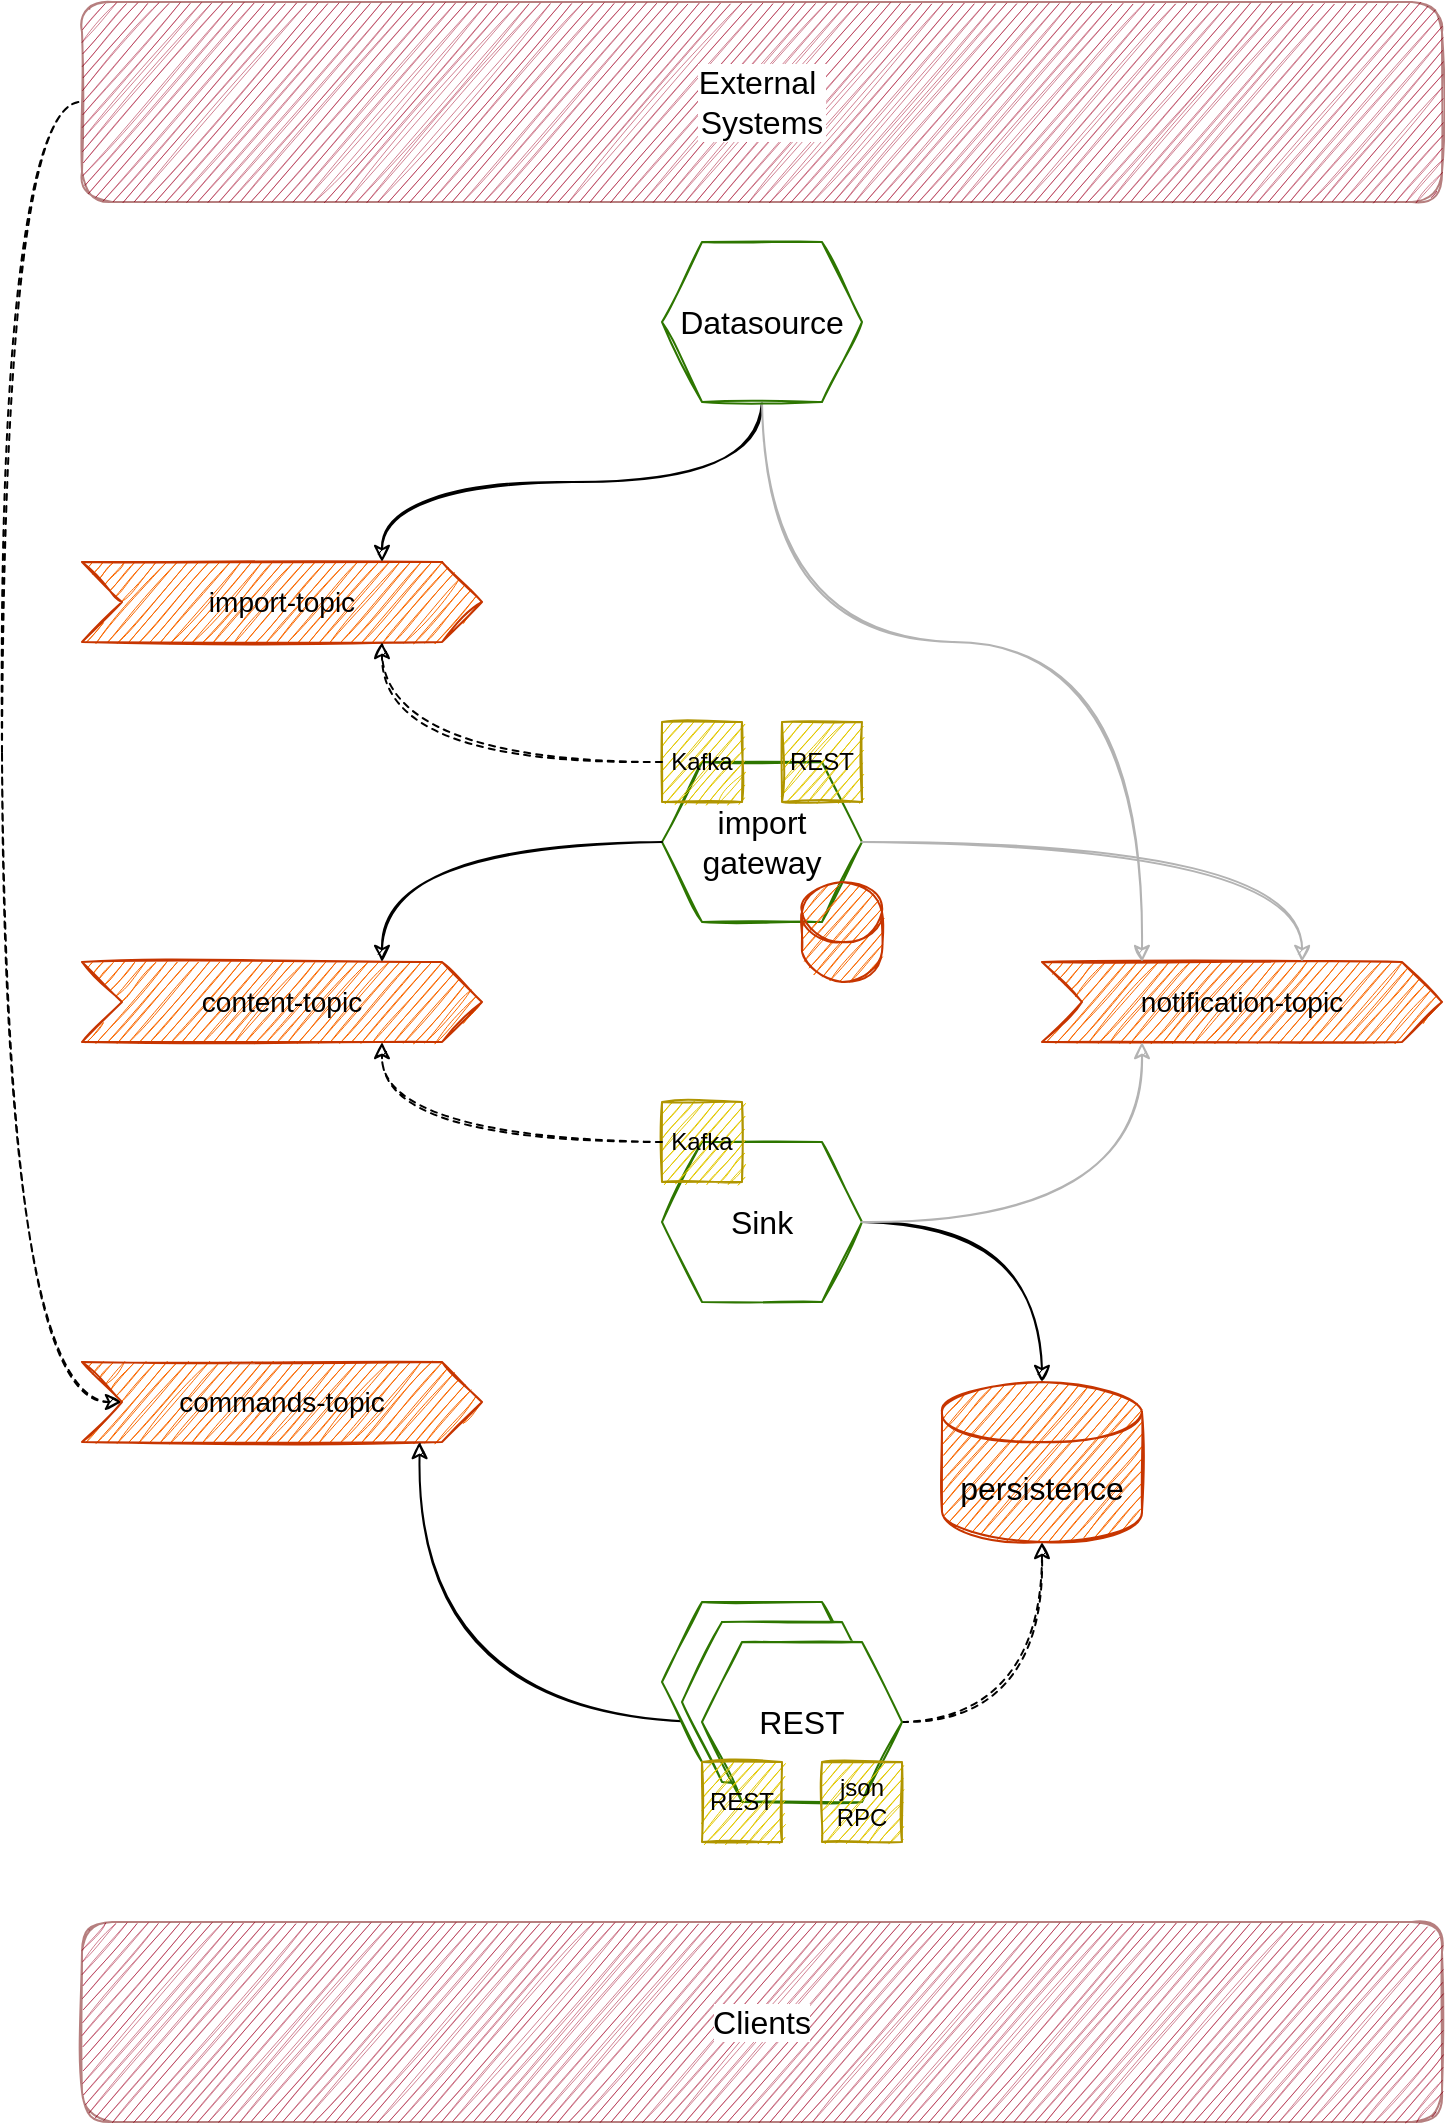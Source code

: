 <mxfile>
    <diagram id="vBiA7Wb-lgVxjecOvZs5" name="Page-1">
        <mxGraphModel dx="1138" dy="777" grid="1" gridSize="10" guides="1" tooltips="1" connect="1" arrows="1" fold="1" page="1" pageScale="1" pageWidth="850" pageHeight="1100" background="#ffffff" math="0" shadow="0">
            <root>
                <mxCell id="0"/>
                <mxCell id="1" parent="0"/>
                <mxCell id="17" value="&lt;font color=&quot;#000000&quot; style=&quot;font-size: 16px&quot;&gt;persistence&lt;/font&gt;" style="shape=cylinder3;whiteSpace=wrap;html=1;boundedLbl=1;backgroundOutline=1;size=15;rounded=0;glass=0;fillColor=#fa6800;fontColor=#ffffff;strokeColor=#C73500;sketch=1;" parent="1" vertex="1">
                    <mxGeometry x="510" y="710" width="100" height="80" as="geometry"/>
                </mxCell>
                <mxCell id="18" value="" style="group;sketch=1;" parent="1" vertex="1" connectable="0">
                    <mxGeometry x="360" y="380" width="120" height="130" as="geometry"/>
                </mxCell>
                <mxCell id="12" value="&lt;font color=&quot;#000000&quot; style=&quot;font-size: 16px&quot;&gt;import&lt;br&gt;gateway&lt;br&gt;&lt;/font&gt;" style="shape=hexagon;perimeter=hexagonPerimeter2;whiteSpace=wrap;html=1;fixedSize=1;strokeColor=#2D7600;fontColor=#ffffff;fillColor=#FFFFFF;sketch=1;" parent="18" vertex="1">
                    <mxGeometry x="10" y="20" width="100" height="80" as="geometry"/>
                </mxCell>
                <mxCell id="13" value="&lt;font style=&quot;font-size: 12px&quot;&gt;REST&lt;/font&gt;" style="rounded=0;whiteSpace=wrap;html=1;fillColor=#e3c800;strokeColor=#B09500;fontStyle=0;glass=0;fontColor=#000000;sketch=1;" parent="18" vertex="1">
                    <mxGeometry x="70" width="40" height="40" as="geometry"/>
                </mxCell>
                <mxCell id="14" value="&lt;font style=&quot;font-size: 12px&quot;&gt;Kafka&lt;/font&gt;" style="rounded=0;whiteSpace=wrap;html=1;fillColor=#e3c800;strokeColor=#B09500;fontStyle=0;glass=0;fontColor=#000000;sketch=1;" parent="18" vertex="1">
                    <mxGeometry x="10" width="40" height="40" as="geometry"/>
                </mxCell>
                <mxCell id="167" value="" style="shape=cylinder3;whiteSpace=wrap;html=1;boundedLbl=1;backgroundOutline=1;size=15;rounded=0;glass=0;fillColor=#fa6800;fontColor=#ffffff;strokeColor=#C73500;sketch=1;" vertex="1" parent="18">
                    <mxGeometry x="80" y="80" width="40" height="50" as="geometry"/>
                </mxCell>
                <mxCell id="20" value="content-topic" style="shape=step;perimeter=stepPerimeter;whiteSpace=wrap;html=1;fixedSize=1;rounded=0;glass=0;fillColor=#fa6800;strokeColor=#C73500;fontSize=14;fontColor=#000000;sketch=1;" parent="1" vertex="1">
                    <mxGeometry x="80" y="500" width="200" height="40" as="geometry"/>
                </mxCell>
                <mxCell id="24" style="edgeStyle=orthogonalEdgeStyle;curved=1;rounded=0;orthogonalLoop=1;jettySize=auto;html=1;entryX=0.75;entryY=0;entryDx=0;entryDy=0;strokeColor=#000000;fontSize=16;fontColor=#000000;sketch=1;exitX=0;exitY=0.5;exitDx=0;exitDy=0;" parent="1" source="12" target="20" edge="1">
                    <mxGeometry relative="1" as="geometry"/>
                </mxCell>
                <mxCell id="26" value="import-topic" style="shape=step;perimeter=stepPerimeter;whiteSpace=wrap;html=1;fixedSize=1;rounded=0;glass=0;fillColor=#fa6800;strokeColor=#C73500;fontSize=14;fontColor=#000000;sketch=1;" parent="1" vertex="1">
                    <mxGeometry x="80" y="300" width="200" height="40" as="geometry"/>
                </mxCell>
                <mxCell id="44" style="edgeStyle=orthogonalEdgeStyle;curved=1;rounded=0;orthogonalLoop=1;jettySize=auto;html=1;entryX=0.5;entryY=1;entryDx=0;entryDy=0;entryPerimeter=0;strokeColor=#000000;fontSize=14;fontColor=#000000;dashed=1;sketch=1;exitX=1;exitY=0.5;exitDx=0;exitDy=0;" parent="1" source="42" target="17" edge="1">
                    <mxGeometry relative="1" as="geometry"/>
                </mxCell>
                <mxCell id="68" style="edgeStyle=orthogonalEdgeStyle;curved=1;rounded=0;orthogonalLoop=1;jettySize=auto;html=1;entryX=0.5;entryY=0;entryDx=0;entryDy=0;entryPerimeter=0;strokeColor=#000000;fontColor=#000000;sketch=1;exitX=1;exitY=0.5;exitDx=0;exitDy=0;" parent="1" source="86" target="17" edge="1">
                    <mxGeometry relative="1" as="geometry">
                        <mxPoint x="680" y="660" as="sourcePoint"/>
                    </mxGeometry>
                </mxCell>
                <mxCell id="85" value="" style="group;sketch=1;" parent="1" vertex="1" connectable="0">
                    <mxGeometry x="370" y="570" width="100" height="100" as="geometry"/>
                </mxCell>
                <mxCell id="86" value="&lt;font color=&quot;#000000&quot; style=&quot;font-size: 16px&quot;&gt;Sink&lt;br&gt;&lt;/font&gt;" style="shape=hexagon;perimeter=hexagonPerimeter2;whiteSpace=wrap;html=1;fixedSize=1;strokeColor=#2D7600;fontColor=#ffffff;fillColor=#FFFFFF;sketch=1;" parent="85" vertex="1">
                    <mxGeometry y="20" width="100" height="80" as="geometry"/>
                </mxCell>
                <mxCell id="87" value="&lt;font style=&quot;font-size: 12px&quot;&gt;Kafka&lt;/font&gt;" style="rounded=0;whiteSpace=wrap;html=1;fillColor=#e3c800;strokeColor=#B09500;fontStyle=0;glass=0;fontColor=#000000;sketch=1;" parent="85" vertex="1">
                    <mxGeometry width="40" height="40" as="geometry"/>
                </mxCell>
                <mxCell id="95" style="edgeStyle=orthogonalEdgeStyle;curved=1;rounded=0;sketch=1;orthogonalLoop=1;jettySize=auto;html=1;entryX=0.75;entryY=1;entryDx=0;entryDy=0;dashed=1;startArrow=none;startFill=0;strokeColor=#000000;fontColor=#000000;exitX=0;exitY=0.5;exitDx=0;exitDy=0;" parent="1" source="87" target="20" edge="1">
                    <mxGeometry relative="1" as="geometry">
                        <Array as="points">
                            <mxPoint x="230" y="590"/>
                        </Array>
                    </mxGeometry>
                </mxCell>
                <mxCell id="108" value="notification-topic" style="shape=step;perimeter=stepPerimeter;whiteSpace=wrap;html=1;fixedSize=1;rounded=0;glass=0;fillColor=#fa6800;strokeColor=#C73500;fontSize=14;fontColor=#000000;sketch=1;" parent="1" vertex="1">
                    <mxGeometry x="560" y="500" width="200" height="40" as="geometry"/>
                </mxCell>
                <mxCell id="165" style="edgeStyle=orthogonalEdgeStyle;rounded=0;orthogonalLoop=1;jettySize=auto;html=1;entryX=0;entryY=0.5;entryDx=0;entryDy=0;strokeColor=#000000;curved=1;dashed=1;sketch=1;startArrow=classic;startFill=1;endArrow=none;endFill=0;" parent="1" source="115" target="119" edge="1">
                    <mxGeometry relative="1" as="geometry">
                        <Array as="points">
                            <mxPoint x="40" y="720"/>
                            <mxPoint x="40" y="70"/>
                        </Array>
                    </mxGeometry>
                </mxCell>
                <mxCell id="115" value="commands-topic" style="shape=step;perimeter=stepPerimeter;whiteSpace=wrap;html=1;fixedSize=1;rounded=0;glass=0;fillColor=#fa6800;strokeColor=#C73500;fontSize=14;fontColor=#000000;sketch=1;" parent="1" vertex="1">
                    <mxGeometry x="80" y="700" width="200" height="40" as="geometry"/>
                </mxCell>
                <mxCell id="116" style="edgeStyle=orthogonalEdgeStyle;curved=1;rounded=0;sketch=1;orthogonalLoop=1;jettySize=auto;html=1;entryX=0.844;entryY=1;entryDx=0;entryDy=0;entryPerimeter=0;startArrow=none;startFill=0;endArrow=classic;endFill=1;strokeColor=#000000;" parent="1" source="42" target="115" edge="1">
                    <mxGeometry relative="1" as="geometry"/>
                </mxCell>
                <mxCell id="119" value="&lt;font color=&quot;#000000&quot; style=&quot;font-size: 16px&quot;&gt;External&amp;nbsp;&lt;br&gt;Systems&lt;/font&gt;" style="rounded=1;whiteSpace=wrap;html=1;strokeColor=#6F0000;fillColor=#a20025;fontColor=#ffffff;sketch=1;opacity=50;spacing=13;labelBackgroundColor=#ffffff;labelBorderColor=none;spacingTop=0;" parent="1" vertex="1">
                    <mxGeometry x="80" y="20" width="680" height="100" as="geometry"/>
                </mxCell>
                <mxCell id="157" style="edgeStyle=orthogonalEdgeStyle;curved=1;rounded=0;sketch=1;orthogonalLoop=1;jettySize=auto;html=1;entryX=0.75;entryY=0;entryDx=0;entryDy=0;strokeColor=#000000;exitX=0.5;exitY=1;exitDx=0;exitDy=0;" parent="1" source="166" target="26" edge="1">
                    <mxGeometry relative="1" as="geometry">
                        <mxPoint x="413.88" y="260.96" as="sourcePoint"/>
                    </mxGeometry>
                </mxCell>
                <mxCell id="158" style="edgeStyle=orthogonalEdgeStyle;curved=1;rounded=0;sketch=1;orthogonalLoop=1;jettySize=auto;html=1;entryX=0.25;entryY=0;entryDx=0;entryDy=0;strokeColor=#B3B3B3;exitX=0.5;exitY=1;exitDx=0;exitDy=0;" parent="1" source="166" target="108" edge="1">
                    <mxGeometry relative="1" as="geometry">
                        <Array as="points">
                            <mxPoint x="420" y="340"/>
                            <mxPoint x="610" y="340"/>
                        </Array>
                        <mxPoint x="420" y="260" as="sourcePoint"/>
                    </mxGeometry>
                </mxCell>
                <mxCell id="155" style="edgeStyle=orthogonalEdgeStyle;rounded=0;sketch=1;orthogonalLoop=1;jettySize=auto;html=1;exitX=0;exitY=0.5;exitDx=0;exitDy=0;entryX=0.75;entryY=1;entryDx=0;entryDy=0;dashed=1;strokeColor=#000000;curved=1;" parent="1" source="14" target="26" edge="1">
                    <mxGeometry relative="1" as="geometry"/>
                </mxCell>
                <mxCell id="159" style="edgeStyle=orthogonalEdgeStyle;curved=1;rounded=0;sketch=1;orthogonalLoop=1;jettySize=auto;html=1;strokeColor=#B3B3B3;" parent="1" source="12" edge="1">
                    <mxGeometry relative="1" as="geometry">
                        <mxPoint x="690" y="500" as="targetPoint"/>
                    </mxGeometry>
                </mxCell>
                <mxCell id="160" style="edgeStyle=orthogonalEdgeStyle;curved=1;rounded=0;sketch=1;orthogonalLoop=1;jettySize=auto;html=1;entryX=0.25;entryY=1;entryDx=0;entryDy=0;strokeColor=#B3B3B3;" parent="1" source="86" target="108" edge="1">
                    <mxGeometry relative="1" as="geometry"/>
                </mxCell>
                <mxCell id="161" value="&lt;font color=&quot;#000000&quot;&gt;&lt;span style=&quot;font-size: 16px&quot;&gt;Clients&lt;/span&gt;&lt;/font&gt;" style="rounded=1;whiteSpace=wrap;html=1;strokeColor=#6F0000;fillColor=#a20025;fontColor=#ffffff;sketch=1;opacity=50;spacing=13;labelBackgroundColor=#ffffff;labelBorderColor=none;spacingTop=0;" parent="1" vertex="1">
                    <mxGeometry x="80" y="980" width="680" height="100" as="geometry"/>
                </mxCell>
                <mxCell id="162" value="" style="group" parent="1" vertex="1" connectable="0">
                    <mxGeometry x="370" y="820" width="120" height="120" as="geometry"/>
                </mxCell>
                <mxCell id="141" value="" style="shape=hexagon;perimeter=hexagonPerimeter2;whiteSpace=wrap;html=1;fixedSize=1;strokeColor=#2D7600;fontColor=#ffffff;fillColor=#FFFFFF;sketch=1;" parent="162" vertex="1">
                    <mxGeometry width="100" height="80" as="geometry"/>
                </mxCell>
                <mxCell id="142" value="" style="shape=hexagon;perimeter=hexagonPerimeter2;whiteSpace=wrap;html=1;fixedSize=1;strokeColor=#2D7600;fontColor=#ffffff;fillColor=#FFFFFF;sketch=1;" parent="162" vertex="1">
                    <mxGeometry x="10" y="10" width="100" height="80" as="geometry"/>
                </mxCell>
                <mxCell id="42" value="&lt;font color=&quot;#000000&quot; style=&quot;font-size: 16px&quot;&gt;REST&lt;br&gt;&lt;/font&gt;" style="shape=hexagon;perimeter=hexagonPerimeter2;whiteSpace=wrap;html=1;fixedSize=1;strokeColor=#2D7600;fontColor=#ffffff;fillColor=#FFFFFF;sketch=1;" parent="162" vertex="1">
                    <mxGeometry x="20" y="20" width="100" height="80" as="geometry"/>
                </mxCell>
                <mxCell id="43" value="&lt;font style=&quot;font-size: 12px&quot;&gt;REST&lt;/font&gt;" style="rounded=0;whiteSpace=wrap;html=1;fillColor=#e3c800;strokeColor=#B09500;fontStyle=0;glass=0;fontColor=#000000;sketch=1;" parent="162" vertex="1">
                    <mxGeometry x="20" y="80" width="40" height="40" as="geometry"/>
                </mxCell>
                <mxCell id="54" value="&lt;font style=&quot;font-size: 12px&quot;&gt;json&lt;br&gt;RPC&lt;br&gt;&lt;/font&gt;" style="rounded=0;whiteSpace=wrap;html=1;fillColor=#e3c800;strokeColor=#B09500;fontStyle=0;glass=0;fontColor=#000000;sketch=1;" parent="162" vertex="1">
                    <mxGeometry x="80" y="80" width="40" height="40" as="geometry"/>
                </mxCell>
                <mxCell id="166" value="&lt;font color=&quot;#000000&quot; style=&quot;font-size: 16px&quot;&gt;Datasource&lt;br&gt;&lt;/font&gt;" style="shape=hexagon;perimeter=hexagonPerimeter2;whiteSpace=wrap;html=1;fixedSize=1;strokeColor=#2D7600;fontColor=#ffffff;fillColor=#FFFFFF;sketch=1;flipH=1;" vertex="1" parent="1">
                    <mxGeometry x="370" y="140" width="100" height="80" as="geometry"/>
                </mxCell>
            </root>
        </mxGraphModel>
    </diagram>
</mxfile>